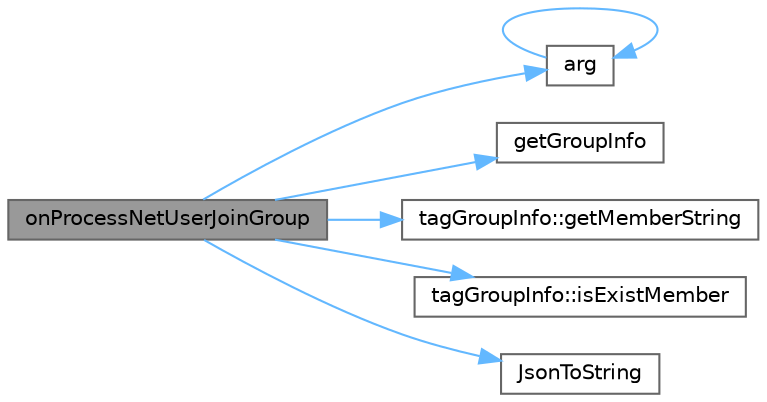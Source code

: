 digraph "onProcessNetUserJoinGroup"
{
 // LATEX_PDF_SIZE
  bgcolor="transparent";
  edge [fontname=Helvetica,fontsize=10,labelfontname=Helvetica,labelfontsize=10];
  node [fontname=Helvetica,fontsize=10,shape=box,height=0.2,width=0.4];
  rankdir="LR";
  Node1 [id="Node000001",label="onProcessNetUserJoinGroup",height=0.2,width=0.4,color="gray40", fillcolor="grey60", style="filled", fontcolor="black",tooltip="处理加入群消息"];
  Node1 -> Node2 [id="edge1_Node000001_Node000002",color="steelblue1",style="solid",tooltip=" "];
  Node2 [id="Node000002",label="arg",height=0.2,width=0.4,color="grey40", fillcolor="white", style="filled",URL="$base_8h.html#a2c8e80c1b1c8b7747e99b8e9a24a0429",tooltip="Returns a named argument to be used in a formatting function."];
  Node2 -> Node2 [id="edge2_Node000002_Node000002",color="steelblue1",style="solid",tooltip=" "];
  Node1 -> Node3 [id="edge3_Node000001_Node000003",color="steelblue1",style="solid",tooltip=" "];
  Node3 [id="Node000003",label="getGroupInfo",height=0.2,width=0.4,color="grey40", fillcolor="white", style="filled",URL="$classcchatserver.html#ad9205d3e7b242ab885f84c58815ba89e",tooltip="得到指定ID的群信息"];
  Node1 -> Node4 [id="edge4_Node000001_Node000004",color="steelblue1",style="solid",tooltip=" "];
  Node4 [id="Node000004",label="tagGroupInfo::getMemberString",height=0.2,width=0.4,color="grey40", fillcolor="white", style="filled",URL="$structtag_group_info.html#a2fba07083c9940d1ac9e8805092c23b5",tooltip="得到群成员转字符串"];
  Node1 -> Node5 [id="edge5_Node000001_Node000005",color="steelblue1",style="solid",tooltip=" "];
  Node5 [id="Node000005",label="tagGroupInfo::isExistMember",height=0.2,width=0.4,color="grey40", fillcolor="white", style="filled",URL="$structtag_group_info.html#a657053cb53a4625d635b8b18e7bbd3f4",tooltip="查找指定ID的成员是否存在"];
  Node1 -> Node6 [id="edge6_Node000001_Node000006",color="steelblue1",style="solid",tooltip=" "];
  Node6 [id="Node000006",label="JsonToString",height=0.2,width=0.4,color="grey40", fillcolor="white", style="filled",URL="$common_8cpp.html#a0da9e1bc99c2bef736af3cf15aa6328d",tooltip="QJsonObject 转 QString。"];
}
